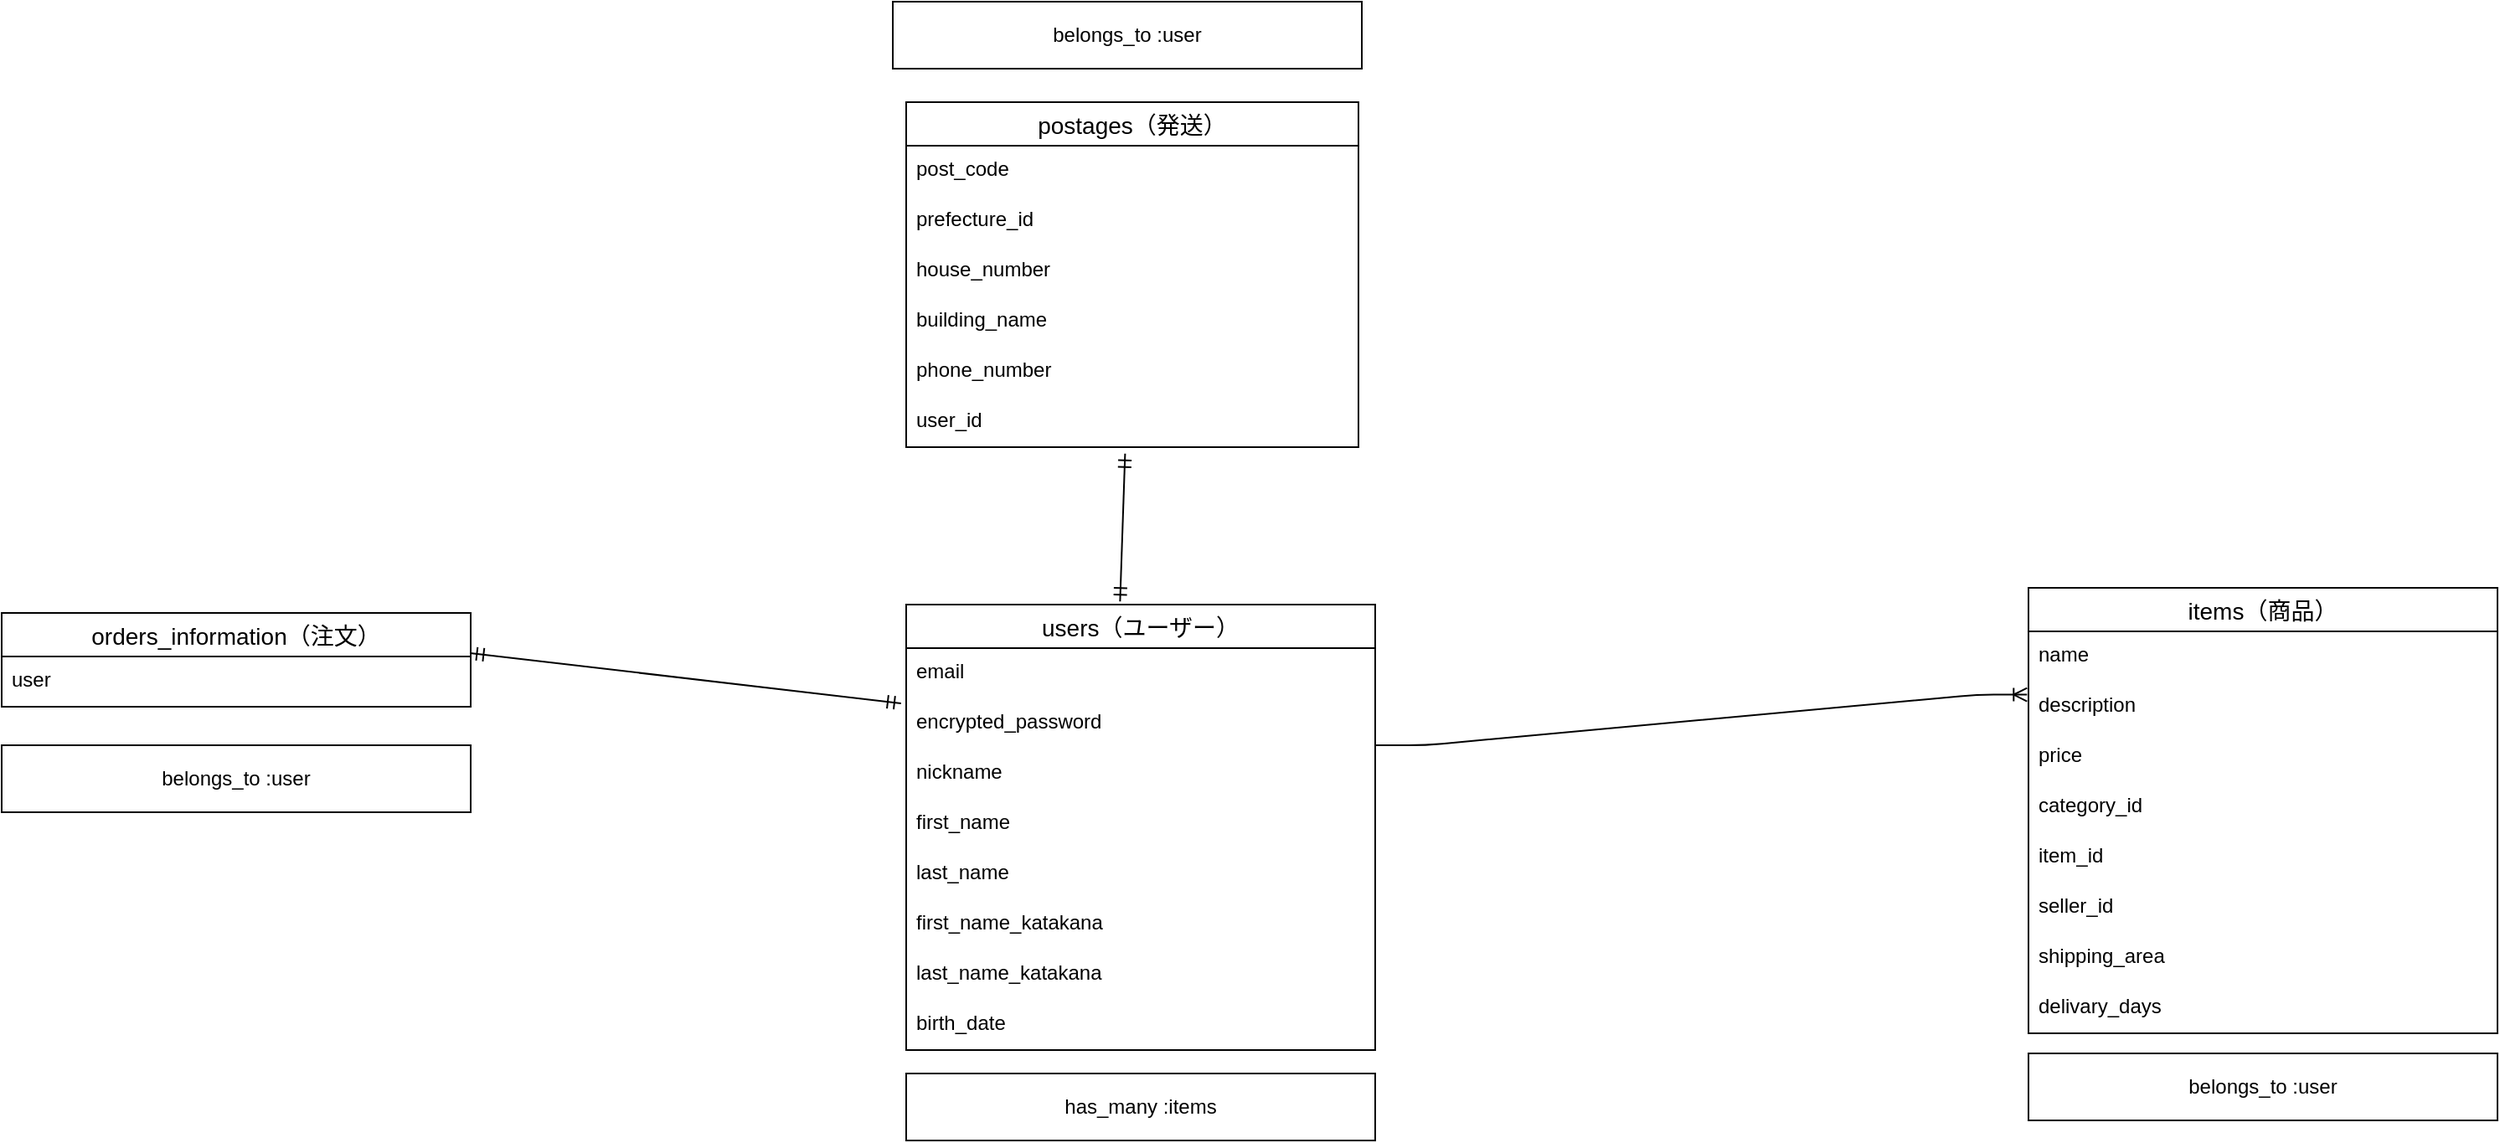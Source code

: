 <mxfile>
    <diagram id="cjZqhBKdWVN-0okDZN_a" name="ページ1">
        <mxGraphModel dx="1645" dy="1166" grid="1" gridSize="10" guides="1" tooltips="1" connect="1" arrows="1" fold="1" page="1" pageScale="1" pageWidth="1654" pageHeight="1169" math="0" shadow="0">
            <root>
                <mxCell id="0"/>
                <mxCell id="1" parent="0"/>
                <mxCell id="27" value="" style="edgeStyle=none;html=1;" parent="1" edge="1">
                    <mxGeometry relative="1" as="geometry">
                        <mxPoint x="255" y="406" as="sourcePoint"/>
                        <mxPoint x="255" y="406" as="targetPoint"/>
                    </mxGeometry>
                </mxCell>
                <mxCell id="97" value="users（ユーザー）" style="swimlane;fontStyle=0;childLayout=stackLayout;horizontal=1;startSize=26;horizontalStack=0;resizeParent=1;resizeParentMax=0;resizeLast=0;collapsible=1;marginBottom=0;align=center;fontSize=14;" parent="1" vertex="1">
                    <mxGeometry x="650" y="500" width="280" height="266" as="geometry">
                        <mxRectangle x="930" y="490" width="60" height="30" as="alternateBounds"/>
                    </mxGeometry>
                </mxCell>
                <mxCell id="98" value="email" style="text;strokeColor=none;fillColor=none;spacingLeft=4;spacingRight=4;overflow=hidden;rotatable=0;points=[[0,0.5],[1,0.5]];portConstraint=eastwest;fontSize=12;" parent="97" vertex="1">
                    <mxGeometry y="26" width="280" height="30" as="geometry"/>
                </mxCell>
                <mxCell id="102" value="encrypted_password" style="text;strokeColor=none;fillColor=none;spacingLeft=4;spacingRight=4;overflow=hidden;rotatable=0;points=[[0,0.5],[1,0.5]];portConstraint=eastwest;fontSize=12;" parent="97" vertex="1">
                    <mxGeometry y="56" width="280" height="30" as="geometry"/>
                </mxCell>
                <mxCell id="99" value="nickname" style="text;strokeColor=none;fillColor=none;spacingLeft=4;spacingRight=4;overflow=hidden;rotatable=0;points=[[0,0.5],[1,0.5]];portConstraint=eastwest;fontSize=12;" parent="97" vertex="1">
                    <mxGeometry y="86" width="280" height="30" as="geometry"/>
                </mxCell>
                <mxCell id="152" value="first_name" style="text;strokeColor=none;fillColor=none;spacingLeft=4;spacingRight=4;overflow=hidden;rotatable=0;points=[[0,0.5],[1,0.5]];portConstraint=eastwest;fontSize=12;" parent="97" vertex="1">
                    <mxGeometry y="116" width="280" height="30" as="geometry"/>
                </mxCell>
                <mxCell id="153" value="last_name" style="text;strokeColor=none;fillColor=none;spacingLeft=4;spacingRight=4;overflow=hidden;rotatable=0;points=[[0,0.5],[1,0.5]];portConstraint=eastwest;fontSize=12;" parent="97" vertex="1">
                    <mxGeometry y="146" width="280" height="30" as="geometry"/>
                </mxCell>
                <mxCell id="182" value="first_name_katakana" style="text;strokeColor=none;fillColor=none;spacingLeft=4;spacingRight=4;overflow=hidden;rotatable=0;points=[[0,0.5],[1,0.5]];portConstraint=eastwest;fontSize=12;" vertex="1" parent="97">
                    <mxGeometry y="176" width="280" height="30" as="geometry"/>
                </mxCell>
                <mxCell id="181" value="last_name_katakana" style="text;strokeColor=none;fillColor=none;spacingLeft=4;spacingRight=4;overflow=hidden;rotatable=0;points=[[0,0.5],[1,0.5]];portConstraint=eastwest;fontSize=12;" vertex="1" parent="97">
                    <mxGeometry y="206" width="280" height="30" as="geometry"/>
                </mxCell>
                <mxCell id="154" value="birth_date" style="text;strokeColor=none;fillColor=none;spacingLeft=4;spacingRight=4;overflow=hidden;rotatable=0;points=[[0,0.5],[1,0.5]];portConstraint=eastwest;fontSize=12;" parent="97" vertex="1">
                    <mxGeometry y="236" width="280" height="30" as="geometry"/>
                </mxCell>
                <mxCell id="104" value="items（商品）" style="swimlane;fontStyle=0;childLayout=stackLayout;horizontal=1;startSize=26;horizontalStack=0;resizeParent=1;resizeParentMax=0;resizeLast=0;collapsible=1;marginBottom=0;align=center;fontSize=14;" parent="1" vertex="1">
                    <mxGeometry x="1320" y="490" width="280" height="266" as="geometry">
                        <mxRectangle x="1160" y="490" width="220" height="30" as="alternateBounds"/>
                    </mxGeometry>
                </mxCell>
                <mxCell id="108" value="name" style="text;strokeColor=none;fillColor=none;spacingLeft=4;spacingRight=4;overflow=hidden;rotatable=0;points=[[0,0.5],[1,0.5]];portConstraint=eastwest;fontSize=12;" parent="104" vertex="1">
                    <mxGeometry y="26" width="280" height="30" as="geometry"/>
                </mxCell>
                <mxCell id="109" value="description" style="text;strokeColor=none;fillColor=none;spacingLeft=4;spacingRight=4;overflow=hidden;rotatable=0;points=[[0,0.5],[1,0.5]];portConstraint=eastwest;fontSize=12;" parent="104" vertex="1">
                    <mxGeometry y="56" width="280" height="30" as="geometry"/>
                </mxCell>
                <mxCell id="106" value="price" style="text;strokeColor=none;fillColor=none;spacingLeft=4;spacingRight=4;overflow=hidden;rotatable=0;points=[[0,0.5],[1,0.5]];portConstraint=eastwest;fontSize=12;" parent="104" vertex="1">
                    <mxGeometry y="86" width="280" height="30" as="geometry"/>
                </mxCell>
                <mxCell id="107" value="category_id" style="text;strokeColor=none;fillColor=none;spacingLeft=4;spacingRight=4;overflow=hidden;rotatable=0;points=[[0,0.5],[1,0.5]];portConstraint=eastwest;fontSize=12;" parent="104" vertex="1">
                    <mxGeometry y="116" width="280" height="30" as="geometry"/>
                </mxCell>
                <mxCell id="183" value="item_id" style="text;strokeColor=none;fillColor=none;spacingLeft=4;spacingRight=4;overflow=hidden;rotatable=0;points=[[0,0.5],[1,0.5]];portConstraint=eastwest;fontSize=12;" vertex="1" parent="104">
                    <mxGeometry y="146" width="280" height="30" as="geometry"/>
                </mxCell>
                <mxCell id="184" value="seller_id" style="text;strokeColor=none;fillColor=none;spacingLeft=4;spacingRight=4;overflow=hidden;rotatable=0;points=[[0,0.5],[1,0.5]];portConstraint=eastwest;fontSize=12;" vertex="1" parent="104">
                    <mxGeometry y="176" width="280" height="30" as="geometry"/>
                </mxCell>
                <mxCell id="186" value="shipping_area" style="text;strokeColor=none;fillColor=none;spacingLeft=4;spacingRight=4;overflow=hidden;rotatable=0;points=[[0,0.5],[1,0.5]];portConstraint=eastwest;fontSize=12;" vertex="1" parent="104">
                    <mxGeometry y="206" width="280" height="30" as="geometry"/>
                </mxCell>
                <mxCell id="185" value="delivary_days" style="text;strokeColor=none;fillColor=none;spacingLeft=4;spacingRight=4;overflow=hidden;rotatable=0;points=[[0,0.5],[1,0.5]];portConstraint=eastwest;fontSize=12;" vertex="1" parent="104">
                    <mxGeometry y="236" width="280" height="30" as="geometry"/>
                </mxCell>
                <mxCell id="117" value="orders_information（注文）" style="swimlane;fontStyle=0;childLayout=stackLayout;horizontal=1;startSize=26;horizontalStack=0;resizeParent=1;resizeParentMax=0;resizeLast=0;collapsible=1;marginBottom=0;align=center;fontSize=14;" parent="1" vertex="1">
                    <mxGeometry x="110" y="505" width="280" height="56" as="geometry"/>
                </mxCell>
                <mxCell id="119" value="user" style="text;strokeColor=none;fillColor=none;spacingLeft=4;spacingRight=4;overflow=hidden;rotatable=0;points=[[0,0.5],[1,0.5]];portConstraint=eastwest;fontSize=12;" parent="117" vertex="1">
                    <mxGeometry y="26" width="280" height="30" as="geometry"/>
                </mxCell>
                <mxCell id="145" value="" style="edgeStyle=entityRelationEdgeStyle;fontSize=12;html=1;endArrow=ERoneToMany;entryX=-0.003;entryY=0.26;entryDx=0;entryDy=0;entryPerimeter=0;" parent="1" target="109" edge="1">
                    <mxGeometry width="100" height="100" relative="1" as="geometry">
                        <mxPoint x="930" y="584" as="sourcePoint"/>
                        <mxPoint x="1090" y="440" as="targetPoint"/>
                    </mxGeometry>
                </mxCell>
                <mxCell id="150" value="" style="fontSize=12;html=1;endArrow=ERmandOne;startArrow=ERmandOne;exitX=0.999;exitY=-0.067;exitDx=0;exitDy=0;exitPerimeter=0;entryX=-0.011;entryY=1.1;entryDx=0;entryDy=0;entryPerimeter=0;" parent="1" source="119" target="98" edge="1">
                    <mxGeometry width="100" height="100" relative="1" as="geometry">
                        <mxPoint x="570" y="540" as="sourcePoint"/>
                        <mxPoint x="670" y="440" as="targetPoint"/>
                    </mxGeometry>
                </mxCell>
                <mxCell id="170" value="belongs_to :user" style="whiteSpace=wrap;html=1;align=center;" parent="1" vertex="1">
                    <mxGeometry x="1320" y="768" width="280" height="40" as="geometry"/>
                </mxCell>
                <mxCell id="171" value="belongs_to :user" style="whiteSpace=wrap;html=1;align=center;" parent="1" vertex="1">
                    <mxGeometry x="110" y="584" width="280" height="40" as="geometry"/>
                </mxCell>
                <mxCell id="172" value="postages（発送）" style="swimlane;fontStyle=0;childLayout=stackLayout;horizontal=1;startSize=26;horizontalStack=0;resizeParent=1;resizeParentMax=0;resizeLast=0;collapsible=1;marginBottom=0;align=center;fontSize=14;" parent="1" vertex="1">
                    <mxGeometry x="650" y="200" width="270" height="206" as="geometry"/>
                </mxCell>
                <mxCell id="173" value="post_code" style="text;strokeColor=none;fillColor=none;spacingLeft=4;spacingRight=4;overflow=hidden;rotatable=0;points=[[0,0.5],[1,0.5]];portConstraint=eastwest;fontSize=12;" parent="172" vertex="1">
                    <mxGeometry y="26" width="270" height="30" as="geometry"/>
                </mxCell>
                <mxCell id="174" value="prefecture_id" style="text;strokeColor=none;fillColor=none;spacingLeft=4;spacingRight=4;overflow=hidden;rotatable=0;points=[[0,0.5],[1,0.5]];portConstraint=eastwest;fontSize=12;" parent="172" vertex="1">
                    <mxGeometry y="56" width="270" height="30" as="geometry"/>
                </mxCell>
                <mxCell id="175" value="house_number" style="text;strokeColor=none;fillColor=none;spacingLeft=4;spacingRight=4;overflow=hidden;rotatable=0;points=[[0,0.5],[1,0.5]];portConstraint=eastwest;fontSize=12;" parent="172" vertex="1">
                    <mxGeometry y="86" width="270" height="30" as="geometry"/>
                </mxCell>
                <mxCell id="176" value="building_name" style="text;strokeColor=none;fillColor=none;spacingLeft=4;spacingRight=4;overflow=hidden;rotatable=0;points=[[0,0.5],[1,0.5]];portConstraint=eastwest;fontSize=12;" parent="172" vertex="1">
                    <mxGeometry y="116" width="270" height="30" as="geometry"/>
                </mxCell>
                <mxCell id="177" value="phone_number" style="text;strokeColor=none;fillColor=none;spacingLeft=4;spacingRight=4;overflow=hidden;rotatable=0;points=[[0,0.5],[1,0.5]];portConstraint=eastwest;fontSize=12;" parent="172" vertex="1">
                    <mxGeometry y="146" width="270" height="30" as="geometry"/>
                </mxCell>
                <mxCell id="187" value="user_id" style="text;strokeColor=none;fillColor=none;spacingLeft=4;spacingRight=4;overflow=hidden;rotatable=0;points=[[0,0.5],[1,0.5]];portConstraint=eastwest;fontSize=12;" vertex="1" parent="172">
                    <mxGeometry y="176" width="270" height="30" as="geometry"/>
                </mxCell>
                <mxCell id="178" value="belongs_to :user" style="whiteSpace=wrap;html=1;align=center;" parent="1" vertex="1">
                    <mxGeometry x="642" y="140" width="280" height="40" as="geometry"/>
                </mxCell>
                <mxCell id="179" value="" style="fontSize=12;html=1;endArrow=ERmandOne;startArrow=ERmandOne;entryX=0.484;entryY=1.129;entryDx=0;entryDy=0;entryPerimeter=0;exitX=0.456;exitY=-0.007;exitDx=0;exitDy=0;exitPerimeter=0;" parent="1" source="97" edge="1" target="187">
                    <mxGeometry width="100" height="100" relative="1" as="geometry">
                        <mxPoint x="773.64" y="495.674" as="sourcePoint"/>
                        <mxPoint x="775.72" y="376.63" as="targetPoint"/>
                    </mxGeometry>
                </mxCell>
                <mxCell id="180" value="has_many :items" style="whiteSpace=wrap;html=1;align=center;" parent="1" vertex="1">
                    <mxGeometry x="650" y="780" width="280" height="40" as="geometry"/>
                </mxCell>
            </root>
        </mxGraphModel>
    </diagram>
</mxfile>